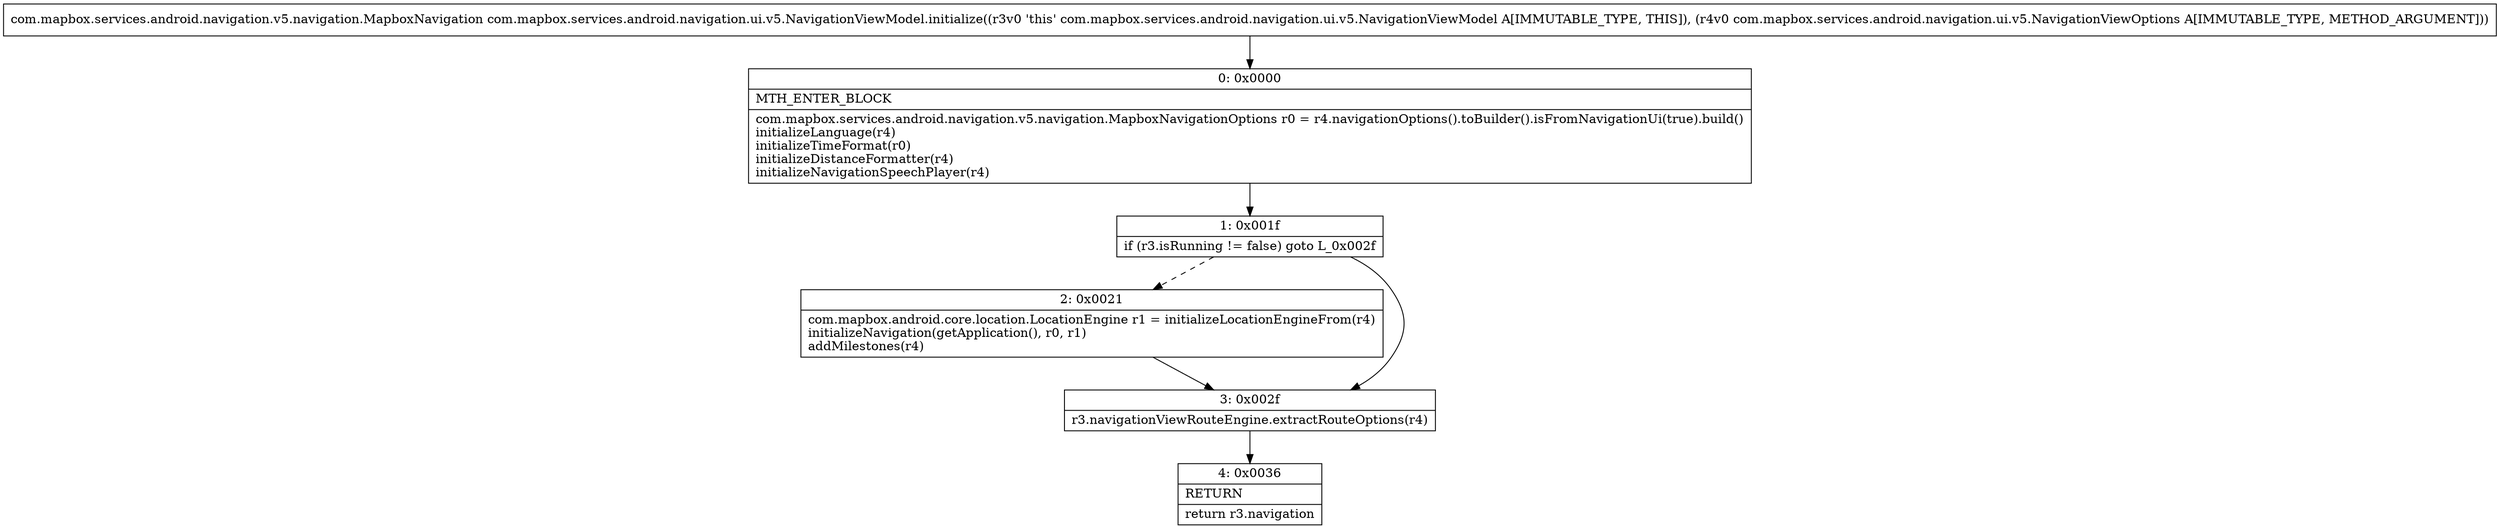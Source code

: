 digraph "CFG forcom.mapbox.services.android.navigation.ui.v5.NavigationViewModel.initialize(Lcom\/mapbox\/services\/android\/navigation\/ui\/v5\/NavigationViewOptions;)Lcom\/mapbox\/services\/android\/navigation\/v5\/navigation\/MapboxNavigation;" {
Node_0 [shape=record,label="{0\:\ 0x0000|MTH_ENTER_BLOCK\l|com.mapbox.services.android.navigation.v5.navigation.MapboxNavigationOptions r0 = r4.navigationOptions().toBuilder().isFromNavigationUi(true).build()\linitializeLanguage(r4)\linitializeTimeFormat(r0)\linitializeDistanceFormatter(r4)\linitializeNavigationSpeechPlayer(r4)\l}"];
Node_1 [shape=record,label="{1\:\ 0x001f|if (r3.isRunning != false) goto L_0x002f\l}"];
Node_2 [shape=record,label="{2\:\ 0x0021|com.mapbox.android.core.location.LocationEngine r1 = initializeLocationEngineFrom(r4)\linitializeNavigation(getApplication(), r0, r1)\laddMilestones(r4)\l}"];
Node_3 [shape=record,label="{3\:\ 0x002f|r3.navigationViewRouteEngine.extractRouteOptions(r4)\l}"];
Node_4 [shape=record,label="{4\:\ 0x0036|RETURN\l|return r3.navigation\l}"];
MethodNode[shape=record,label="{com.mapbox.services.android.navigation.v5.navigation.MapboxNavigation com.mapbox.services.android.navigation.ui.v5.NavigationViewModel.initialize((r3v0 'this' com.mapbox.services.android.navigation.ui.v5.NavigationViewModel A[IMMUTABLE_TYPE, THIS]), (r4v0 com.mapbox.services.android.navigation.ui.v5.NavigationViewOptions A[IMMUTABLE_TYPE, METHOD_ARGUMENT])) }"];
MethodNode -> Node_0;
Node_0 -> Node_1;
Node_1 -> Node_2[style=dashed];
Node_1 -> Node_3;
Node_2 -> Node_3;
Node_3 -> Node_4;
}

